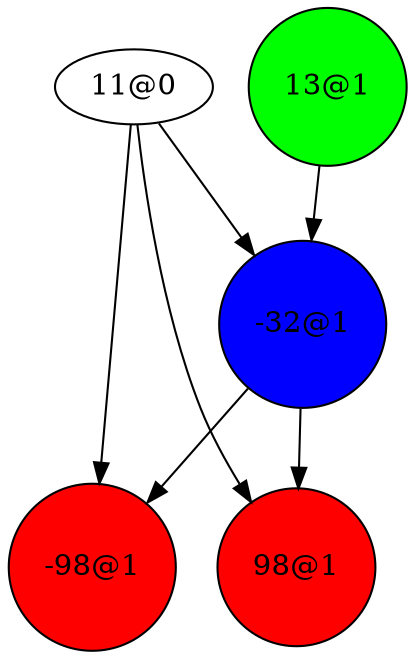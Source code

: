digraph {
"98@1";
"-98@1";
"-32@1"->"-98@1";
"-32@1"->"98@1";
"13@1"->"-32@1";
"11@0"->"98@1";
"11@0"->"-98@1";
"11@0"->"-32@1";
"98@1"[shape=circle, style=filled, fillcolor=red];
"-98@1"[shape=circle, style=filled, fillcolor=red];
"-32@1"[shape=circle, style=filled, fillcolor=blue];
"13@1"[shape=circle, style=filled, fillcolor=green];
}